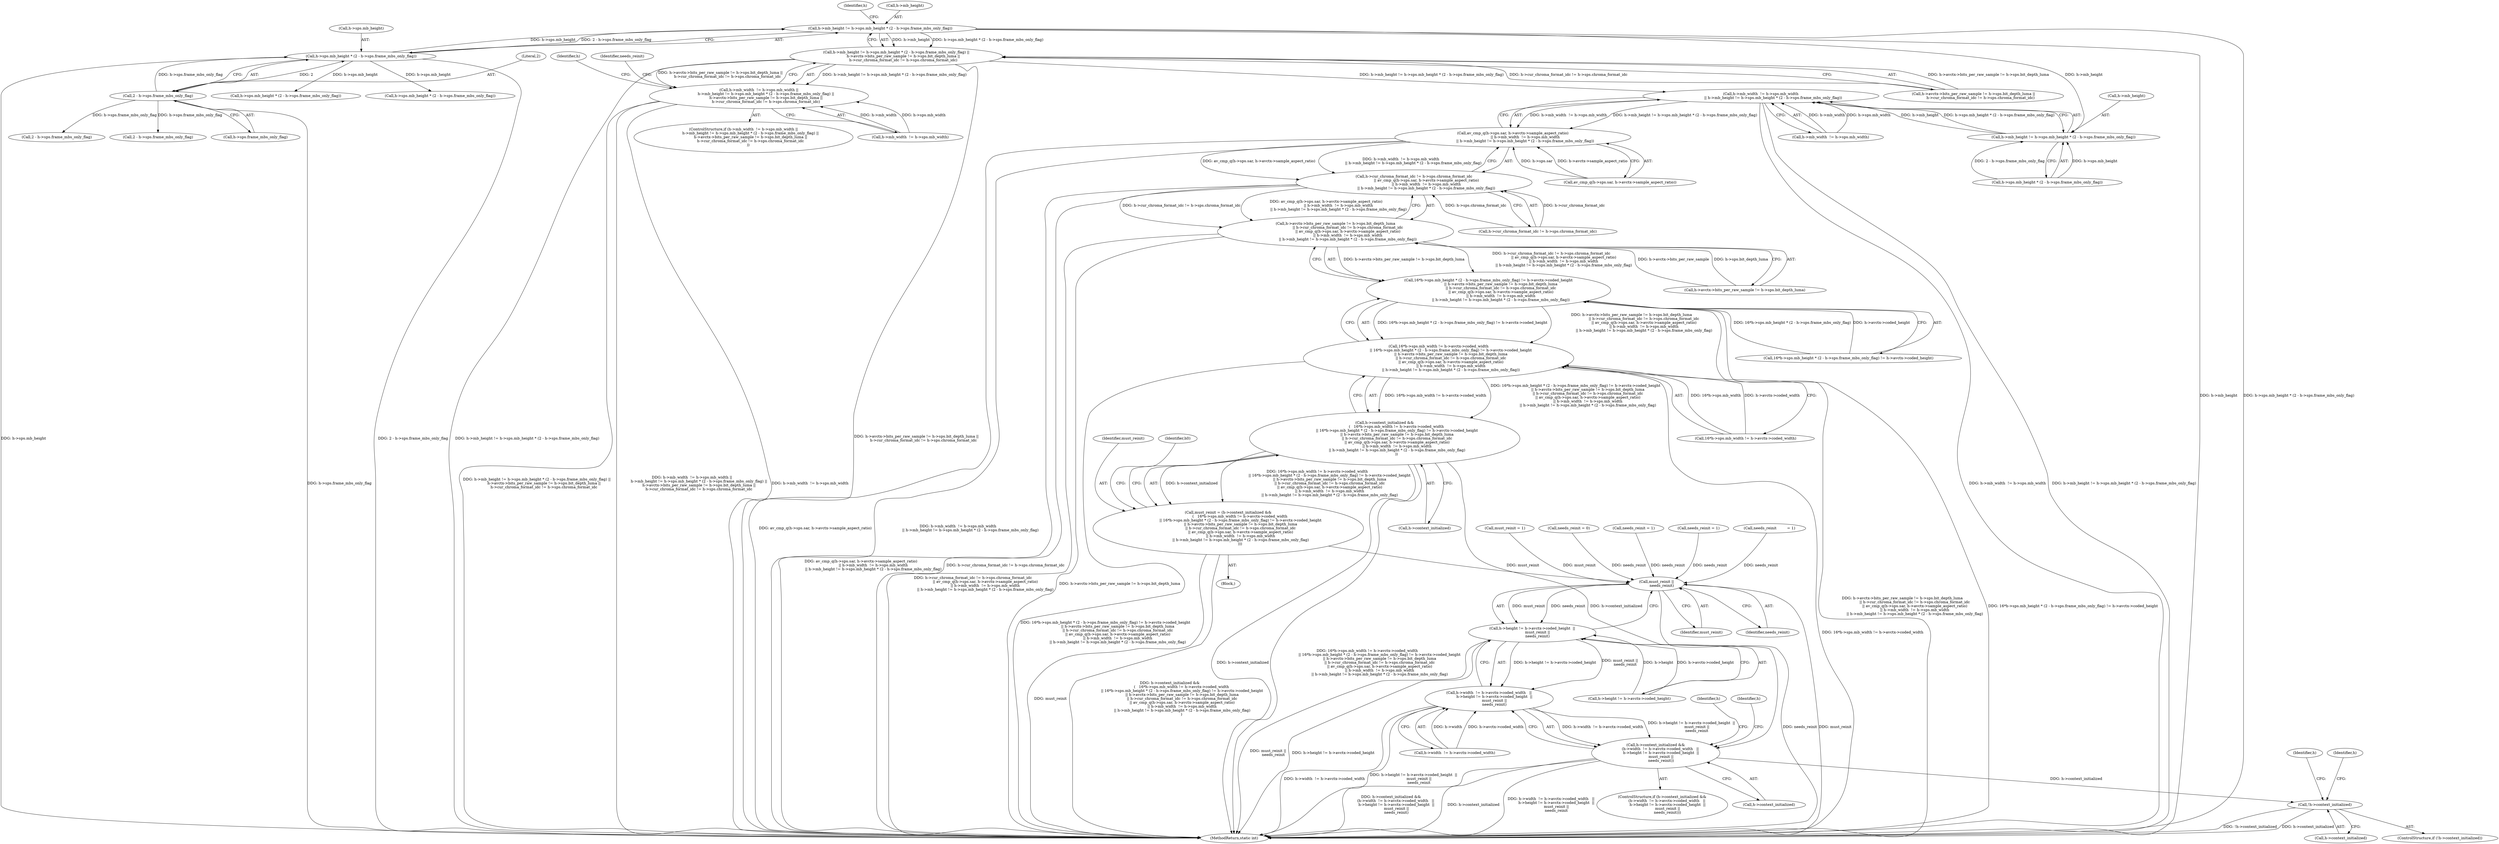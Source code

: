 digraph "0_FFmpeg_29ffeef5e73b8f41ff3a3f2242d356759c66f91f@pointer" {
"1000408" [label="(Call,h->mb_height != h->sps.mb_height * (2 - h->sps.frame_mbs_only_flag))"];
"1000412" [label="(Call,h->sps.mb_height * (2 - h->sps.frame_mbs_only_flag))"];
"1000418" [label="(Call,2 - h->sps.frame_mbs_only_flag)"];
"1000407" [label="(Call,h->mb_height != h->sps.mb_height * (2 - h->sps.frame_mbs_only_flag) ||\n            h->avctx->bits_per_raw_sample != h->sps.bit_depth_luma ||\n            h->cur_chroma_format_idc != h->sps.chroma_format_idc)"];
"1000397" [label="(Call,h->mb_width  != h->sps.mb_width ||\n            h->mb_height != h->sps.mb_height * (2 - h->sps.frame_mbs_only_flag) ||\n            h->avctx->bits_per_raw_sample != h->sps.bit_depth_luma ||\n            h->cur_chroma_format_idc != h->sps.chroma_format_idc)"];
"1000609" [label="(Call,h->mb_width  != h->sps.mb_width\n                     || h->mb_height != h->sps.mb_height * (2 - h->sps.frame_mbs_only_flag))"];
"1000597" [label="(Call,av_cmp_q(h->sps.sar, h->avctx->sample_aspect_ratio)\n                     || h->mb_width  != h->sps.mb_width\n                     || h->mb_height != h->sps.mb_height * (2 - h->sps.frame_mbs_only_flag))"];
"1000587" [label="(Call,h->cur_chroma_format_idc != h->sps.chroma_format_idc\n                     || av_cmp_q(h->sps.sar, h->avctx->sample_aspect_ratio)\n                     || h->mb_width  != h->sps.mb_width\n                     || h->mb_height != h->sps.mb_height * (2 - h->sps.frame_mbs_only_flag))"];
"1000575" [label="(Call,h->avctx->bits_per_raw_sample != h->sps.bit_depth_luma\n                     || h->cur_chroma_format_idc != h->sps.chroma_format_idc\n                     || av_cmp_q(h->sps.sar, h->avctx->sample_aspect_ratio)\n                     || h->mb_width  != h->sps.mb_width\n                     || h->mb_height != h->sps.mb_height * (2 - h->sps.frame_mbs_only_flag))"];
"1000553" [label="(Call,16*h->sps.mb_height * (2 - h->sps.frame_mbs_only_flag) != h->avctx->coded_height\n                     || h->avctx->bits_per_raw_sample != h->sps.bit_depth_luma\n                     || h->cur_chroma_format_idc != h->sps.chroma_format_idc\n                     || av_cmp_q(h->sps.sar, h->avctx->sample_aspect_ratio)\n                     || h->mb_width  != h->sps.mb_width\n                     || h->mb_height != h->sps.mb_height * (2 - h->sps.frame_mbs_only_flag))"];
"1000539" [label="(Call,16*h->sps.mb_width != h->avctx->coded_width\n                     || 16*h->sps.mb_height * (2 - h->sps.frame_mbs_only_flag) != h->avctx->coded_height\n                     || h->avctx->bits_per_raw_sample != h->sps.bit_depth_luma\n                     || h->cur_chroma_format_idc != h->sps.chroma_format_idc\n                     || av_cmp_q(h->sps.sar, h->avctx->sample_aspect_ratio)\n                     || h->mb_width  != h->sps.mb_width\n                     || h->mb_height != h->sps.mb_height * (2 - h->sps.frame_mbs_only_flag))"];
"1000535" [label="(Call,h->context_initialized &&\n                    (   16*h->sps.mb_width != h->avctx->coded_width\n                     || 16*h->sps.mb_height * (2 - h->sps.frame_mbs_only_flag) != h->avctx->coded_height\n                     || h->avctx->bits_per_raw_sample != h->sps.bit_depth_luma\n                     || h->cur_chroma_format_idc != h->sps.chroma_format_idc\n                     || av_cmp_q(h->sps.sar, h->avctx->sample_aspect_ratio)\n                     || h->mb_width  != h->sps.mb_width\n                     || h->mb_height != h->sps.mb_height * (2 - h->sps.frame_mbs_only_flag)\n                    ))"];
"1000533" [label="(Call,must_reinit = (h->context_initialized &&\n                    (   16*h->sps.mb_width != h->avctx->coded_width\n                     || 16*h->sps.mb_height * (2 - h->sps.frame_mbs_only_flag) != h->avctx->coded_height\n                     || h->avctx->bits_per_raw_sample != h->sps.bit_depth_luma\n                     || h->cur_chroma_format_idc != h->sps.chroma_format_idc\n                     || av_cmp_q(h->sps.sar, h->avctx->sample_aspect_ratio)\n                     || h->mb_width  != h->sps.mb_width\n                     || h->mb_height != h->sps.mb_height * (2 - h->sps.frame_mbs_only_flag)\n                    )))"];
"1000846" [label="(Call,must_reinit ||\n         needs_reinit)"];
"1000836" [label="(Call,h->height != h->avctx->coded_height  ||\n         must_reinit ||\n         needs_reinit)"];
"1000826" [label="(Call,h->width  != h->avctx->coded_width   ||\n         h->height != h->avctx->coded_height  ||\n         must_reinit ||\n         needs_reinit)"];
"1000822" [label="(Call,h->context_initialized &&\n        (h->width  != h->avctx->coded_width   ||\n         h->height != h->avctx->coded_height  ||\n         must_reinit ||\n         needs_reinit))"];
"1000923" [label="(Call,!h->context_initialized)"];
"1000619" [label="(Call,h->mb_height != h->sps.mb_height * (2 - h->sps.frame_mbs_only_flag))"];
"1000837" [label="(Call,h->height != h->avctx->coded_height)"];
"1000397" [label="(Call,h->mb_width  != h->sps.mb_width ||\n            h->mb_height != h->sps.mb_height * (2 - h->sps.frame_mbs_only_flag) ||\n            h->avctx->bits_per_raw_sample != h->sps.bit_depth_luma ||\n            h->cur_chroma_format_idc != h->sps.chroma_format_idc)"];
"1000587" [label="(Call,h->cur_chroma_format_idc != h->sps.chroma_format_idc\n                     || av_cmp_q(h->sps.sar, h->avctx->sample_aspect_ratio)\n                     || h->mb_width  != h->sps.mb_width\n                     || h->mb_height != h->sps.mb_height * (2 - h->sps.frame_mbs_only_flag))"];
"1000623" [label="(Call,h->sps.mb_height * (2 - h->sps.frame_mbs_only_flag))"];
"1000597" [label="(Call,av_cmp_q(h->sps.sar, h->avctx->sample_aspect_ratio)\n                     || h->mb_width  != h->sps.mb_width\n                     || h->mb_height != h->sps.mb_height * (2 - h->sps.frame_mbs_only_flag))"];
"1000553" [label="(Call,16*h->sps.mb_height * (2 - h->sps.frame_mbs_only_flag) != h->avctx->coded_height\n                     || h->avctx->bits_per_raw_sample != h->sps.bit_depth_luma\n                     || h->cur_chroma_format_idc != h->sps.chroma_format_idc\n                     || av_cmp_q(h->sps.sar, h->avctx->sample_aspect_ratio)\n                     || h->mb_width  != h->sps.mb_width\n                     || h->mb_height != h->sps.mb_height * (2 - h->sps.frame_mbs_only_flag))"];
"1000646" [label="(Call,must_reinit = 1)"];
"1000420" [label="(Call,h->sps.frame_mbs_only_flag)"];
"1000396" [label="(ControlStructure,if (h->mb_width  != h->sps.mb_width ||\n            h->mb_height != h->sps.mb_height * (2 - h->sps.frame_mbs_only_flag) ||\n            h->avctx->bits_per_raw_sample != h->sps.bit_depth_luma ||\n            h->cur_chroma_format_idc != h->sps.chroma_format_idc\n        ))"];
"1000827" [label="(Call,h->width  != h->avctx->coded_width)"];
"1003435" [label="(MethodReturn,static int)"];
"1000557" [label="(Call,h->sps.mb_height * (2 - h->sps.frame_mbs_only_flag))"];
"1000826" [label="(Call,h->width  != h->avctx->coded_width   ||\n         h->height != h->avctx->coded_height  ||\n         must_reinit ||\n         needs_reinit)"];
"1000662" [label="(Call,h->sps.mb_height * (2 - h->sps.frame_mbs_only_flag))"];
"1000620" [label="(Call,h->mb_height)"];
"1000407" [label="(Call,h->mb_height != h->sps.mb_height * (2 - h->sps.frame_mbs_only_flag) ||\n            h->avctx->bits_per_raw_sample != h->sps.bit_depth_luma ||\n            h->cur_chroma_format_idc != h->sps.chroma_format_idc)"];
"1000429" [label="(Identifier,h)"];
"1000425" [label="(Call,h->avctx->bits_per_raw_sample != h->sps.bit_depth_luma ||\n            h->cur_chroma_format_idc != h->sps.chroma_format_idc)"];
"1000554" [label="(Call,16*h->sps.mb_height * (2 - h->sps.frame_mbs_only_flag) != h->avctx->coded_height)"];
"1000536" [label="(Call,h->context_initialized)"];
"1000447" [label="(Identifier,needs_reinit)"];
"1000139" [label="(Call,needs_reinit = 0)"];
"1000821" [label="(ControlStructure,if (h->context_initialized &&\n        (h->width  != h->avctx->coded_width   ||\n         h->height != h->avctx->coded_height  ||\n         must_reinit ||\n         needs_reinit)))"];
"1000588" [label="(Call,h->cur_chroma_format_idc != h->sps.chroma_format_idc)"];
"1000836" [label="(Call,h->height != h->avctx->coded_height  ||\n         must_reinit ||\n         needs_reinit)"];
"1000610" [label="(Call,h->mb_width  != h->sps.mb_width)"];
"1000598" [label="(Call,av_cmp_q(h->sps.sar, h->avctx->sample_aspect_ratio))"];
"1000575" [label="(Call,h->avctx->bits_per_raw_sample != h->sps.bit_depth_luma\n                     || h->cur_chroma_format_idc != h->sps.chroma_format_idc\n                     || av_cmp_q(h->sps.sar, h->avctx->sample_aspect_ratio)\n                     || h->mb_width  != h->sps.mb_width\n                     || h->mb_height != h->sps.mb_height * (2 - h->sps.frame_mbs_only_flag))"];
"1000925" [label="(Identifier,h)"];
"1000922" [label="(ControlStructure,if (!h->context_initialized))"];
"1000619" [label="(Call,h->mb_height != h->sps.mb_height * (2 - h->sps.frame_mbs_only_flag))"];
"1000846" [label="(Call,must_reinit ||\n         needs_reinit)"];
"1000923" [label="(Call,!h->context_initialized)"];
"1000852" [label="(Identifier,h)"];
"1000563" [label="(Call,2 - h->sps.frame_mbs_only_flag)"];
"1000533" [label="(Call,must_reinit = (h->context_initialized &&\n                    (   16*h->sps.mb_width != h->avctx->coded_width\n                     || 16*h->sps.mb_height * (2 - h->sps.frame_mbs_only_flag) != h->avctx->coded_height\n                     || h->avctx->bits_per_raw_sample != h->sps.bit_depth_luma\n                     || h->cur_chroma_format_idc != h->sps.chroma_format_idc\n                     || av_cmp_q(h->sps.sar, h->avctx->sample_aspect_ratio)\n                     || h->mb_width  != h->sps.mb_width\n                     || h->mb_height != h->sps.mb_height * (2 - h->sps.frame_mbs_only_flag)\n                    )))"];
"1000413" [label="(Call,h->sps.mb_height)"];
"1000127" [label="(Block,)"];
"1000576" [label="(Call,h->avctx->bits_per_raw_sample != h->sps.bit_depth_luma)"];
"1000668" [label="(Call,2 - h->sps.frame_mbs_only_flag)"];
"1000785" [label="(Call,needs_reinit = 1)"];
"1000540" [label="(Call,16*h->sps.mb_width != h->avctx->coded_width)"];
"1000534" [label="(Identifier,must_reinit)"];
"1000609" [label="(Call,h->mb_width  != h->sps.mb_width\n                     || h->mb_height != h->sps.mb_height * (2 - h->sps.frame_mbs_only_flag))"];
"1000412" [label="(Call,h->sps.mb_height * (2 - h->sps.frame_mbs_only_flag))"];
"1000418" [label="(Call,2 - h->sps.frame_mbs_only_flag)"];
"1000539" [label="(Call,16*h->sps.mb_width != h->avctx->coded_width\n                     || 16*h->sps.mb_height * (2 - h->sps.frame_mbs_only_flag) != h->avctx->coded_height\n                     || h->avctx->bits_per_raw_sample != h->sps.bit_depth_luma\n                     || h->cur_chroma_format_idc != h->sps.chroma_format_idc\n                     || av_cmp_q(h->sps.sar, h->avctx->sample_aspect_ratio)\n                     || h->mb_width  != h->sps.mb_width\n                     || h->mb_height != h->sps.mb_height * (2 - h->sps.frame_mbs_only_flag))"];
"1000848" [label="(Identifier,needs_reinit)"];
"1000446" [label="(Call,needs_reinit = 1)"];
"1000419" [label="(Literal,2)"];
"1000408" [label="(Call,h->mb_height != h->sps.mb_height * (2 - h->sps.frame_mbs_only_flag))"];
"1000535" [label="(Call,h->context_initialized &&\n                    (   16*h->sps.mb_width != h->avctx->coded_width\n                     || 16*h->sps.mb_height * (2 - h->sps.frame_mbs_only_flag) != h->avctx->coded_height\n                     || h->avctx->bits_per_raw_sample != h->sps.bit_depth_luma\n                     || h->cur_chroma_format_idc != h->sps.chroma_format_idc\n                     || av_cmp_q(h->sps.sar, h->avctx->sample_aspect_ratio)\n                     || h->mb_width  != h->sps.mb_width\n                     || h->mb_height != h->sps.mb_height * (2 - h->sps.frame_mbs_only_flag)\n                    ))"];
"1000823" [label="(Call,h->context_initialized)"];
"1000924" [label="(Call,h->context_initialized)"];
"1000978" [label="(Identifier,h)"];
"1000409" [label="(Call,h->mb_height)"];
"1000453" [label="(Identifier,h)"];
"1000930" [label="(Identifier,h)"];
"1000398" [label="(Call,h->mb_width  != h->sps.mb_width)"];
"1000488" [label="(Call,needs_reinit         = 1)"];
"1000640" [label="(Identifier,h0)"];
"1000822" [label="(Call,h->context_initialized &&\n        (h->width  != h->avctx->coded_width   ||\n         h->height != h->avctx->coded_height  ||\n         must_reinit ||\n         needs_reinit))"];
"1000847" [label="(Identifier,must_reinit)"];
"1000408" -> "1000407"  [label="AST: "];
"1000408" -> "1000412"  [label="CFG: "];
"1000409" -> "1000408"  [label="AST: "];
"1000412" -> "1000408"  [label="AST: "];
"1000429" -> "1000408"  [label="CFG: "];
"1000407" -> "1000408"  [label="CFG: "];
"1000408" -> "1003435"  [label="DDG: h->mb_height"];
"1000408" -> "1003435"  [label="DDG: h->sps.mb_height * (2 - h->sps.frame_mbs_only_flag)"];
"1000408" -> "1000407"  [label="DDG: h->mb_height"];
"1000408" -> "1000407"  [label="DDG: h->sps.mb_height * (2 - h->sps.frame_mbs_only_flag)"];
"1000412" -> "1000408"  [label="DDG: h->sps.mb_height"];
"1000412" -> "1000408"  [label="DDG: 2 - h->sps.frame_mbs_only_flag"];
"1000408" -> "1000619"  [label="DDG: h->mb_height"];
"1000412" -> "1000418"  [label="CFG: "];
"1000413" -> "1000412"  [label="AST: "];
"1000418" -> "1000412"  [label="AST: "];
"1000412" -> "1003435"  [label="DDG: h->sps.mb_height"];
"1000412" -> "1003435"  [label="DDG: 2 - h->sps.frame_mbs_only_flag"];
"1000418" -> "1000412"  [label="DDG: 2"];
"1000418" -> "1000412"  [label="DDG: h->sps.frame_mbs_only_flag"];
"1000412" -> "1000557"  [label="DDG: h->sps.mb_height"];
"1000412" -> "1000662"  [label="DDG: h->sps.mb_height"];
"1000418" -> "1000420"  [label="CFG: "];
"1000419" -> "1000418"  [label="AST: "];
"1000420" -> "1000418"  [label="AST: "];
"1000418" -> "1003435"  [label="DDG: h->sps.frame_mbs_only_flag"];
"1000418" -> "1000563"  [label="DDG: h->sps.frame_mbs_only_flag"];
"1000418" -> "1000668"  [label="DDG: h->sps.frame_mbs_only_flag"];
"1000407" -> "1000397"  [label="AST: "];
"1000407" -> "1000425"  [label="CFG: "];
"1000425" -> "1000407"  [label="AST: "];
"1000397" -> "1000407"  [label="CFG: "];
"1000407" -> "1003435"  [label="DDG: h->mb_height != h->sps.mb_height * (2 - h->sps.frame_mbs_only_flag)"];
"1000407" -> "1003435"  [label="DDG: h->avctx->bits_per_raw_sample != h->sps.bit_depth_luma ||\n            h->cur_chroma_format_idc != h->sps.chroma_format_idc"];
"1000407" -> "1000397"  [label="DDG: h->mb_height != h->sps.mb_height * (2 - h->sps.frame_mbs_only_flag)"];
"1000407" -> "1000397"  [label="DDG: h->avctx->bits_per_raw_sample != h->sps.bit_depth_luma ||\n            h->cur_chroma_format_idc != h->sps.chroma_format_idc"];
"1000425" -> "1000407"  [label="DDG: h->avctx->bits_per_raw_sample != h->sps.bit_depth_luma"];
"1000425" -> "1000407"  [label="DDG: h->cur_chroma_format_idc != h->sps.chroma_format_idc"];
"1000407" -> "1000609"  [label="DDG: h->mb_height != h->sps.mb_height * (2 - h->sps.frame_mbs_only_flag)"];
"1000397" -> "1000396"  [label="AST: "];
"1000397" -> "1000398"  [label="CFG: "];
"1000398" -> "1000397"  [label="AST: "];
"1000447" -> "1000397"  [label="CFG: "];
"1000453" -> "1000397"  [label="CFG: "];
"1000397" -> "1003435"  [label="DDG: h->mb_width  != h->sps.mb_width ||\n            h->mb_height != h->sps.mb_height * (2 - h->sps.frame_mbs_only_flag) ||\n            h->avctx->bits_per_raw_sample != h->sps.bit_depth_luma ||\n            h->cur_chroma_format_idc != h->sps.chroma_format_idc"];
"1000397" -> "1003435"  [label="DDG: h->mb_width  != h->sps.mb_width"];
"1000397" -> "1003435"  [label="DDG: h->mb_height != h->sps.mb_height * (2 - h->sps.frame_mbs_only_flag) ||\n            h->avctx->bits_per_raw_sample != h->sps.bit_depth_luma ||\n            h->cur_chroma_format_idc != h->sps.chroma_format_idc"];
"1000398" -> "1000397"  [label="DDG: h->mb_width"];
"1000398" -> "1000397"  [label="DDG: h->sps.mb_width"];
"1000609" -> "1000597"  [label="AST: "];
"1000609" -> "1000610"  [label="CFG: "];
"1000609" -> "1000619"  [label="CFG: "];
"1000610" -> "1000609"  [label="AST: "];
"1000619" -> "1000609"  [label="AST: "];
"1000597" -> "1000609"  [label="CFG: "];
"1000609" -> "1003435"  [label="DDG: h->mb_width  != h->sps.mb_width"];
"1000609" -> "1003435"  [label="DDG: h->mb_height != h->sps.mb_height * (2 - h->sps.frame_mbs_only_flag)"];
"1000609" -> "1000597"  [label="DDG: h->mb_width  != h->sps.mb_width"];
"1000609" -> "1000597"  [label="DDG: h->mb_height != h->sps.mb_height * (2 - h->sps.frame_mbs_only_flag)"];
"1000610" -> "1000609"  [label="DDG: h->mb_width"];
"1000610" -> "1000609"  [label="DDG: h->sps.mb_width"];
"1000619" -> "1000609"  [label="DDG: h->mb_height"];
"1000619" -> "1000609"  [label="DDG: h->sps.mb_height * (2 - h->sps.frame_mbs_only_flag)"];
"1000597" -> "1000587"  [label="AST: "];
"1000597" -> "1000598"  [label="CFG: "];
"1000598" -> "1000597"  [label="AST: "];
"1000587" -> "1000597"  [label="CFG: "];
"1000597" -> "1003435"  [label="DDG: av_cmp_q(h->sps.sar, h->avctx->sample_aspect_ratio)"];
"1000597" -> "1003435"  [label="DDG: h->mb_width  != h->sps.mb_width\n                     || h->mb_height != h->sps.mb_height * (2 - h->sps.frame_mbs_only_flag)"];
"1000597" -> "1000587"  [label="DDG: av_cmp_q(h->sps.sar, h->avctx->sample_aspect_ratio)"];
"1000597" -> "1000587"  [label="DDG: h->mb_width  != h->sps.mb_width\n                     || h->mb_height != h->sps.mb_height * (2 - h->sps.frame_mbs_only_flag)"];
"1000598" -> "1000597"  [label="DDG: h->sps.sar"];
"1000598" -> "1000597"  [label="DDG: h->avctx->sample_aspect_ratio"];
"1000587" -> "1000575"  [label="AST: "];
"1000587" -> "1000588"  [label="CFG: "];
"1000588" -> "1000587"  [label="AST: "];
"1000575" -> "1000587"  [label="CFG: "];
"1000587" -> "1003435"  [label="DDG: av_cmp_q(h->sps.sar, h->avctx->sample_aspect_ratio)\n                     || h->mb_width  != h->sps.mb_width\n                     || h->mb_height != h->sps.mb_height * (2 - h->sps.frame_mbs_only_flag)"];
"1000587" -> "1003435"  [label="DDG: h->cur_chroma_format_idc != h->sps.chroma_format_idc"];
"1000587" -> "1000575"  [label="DDG: h->cur_chroma_format_idc != h->sps.chroma_format_idc"];
"1000587" -> "1000575"  [label="DDG: av_cmp_q(h->sps.sar, h->avctx->sample_aspect_ratio)\n                     || h->mb_width  != h->sps.mb_width\n                     || h->mb_height != h->sps.mb_height * (2 - h->sps.frame_mbs_only_flag)"];
"1000588" -> "1000587"  [label="DDG: h->cur_chroma_format_idc"];
"1000588" -> "1000587"  [label="DDG: h->sps.chroma_format_idc"];
"1000575" -> "1000553"  [label="AST: "];
"1000575" -> "1000576"  [label="CFG: "];
"1000576" -> "1000575"  [label="AST: "];
"1000553" -> "1000575"  [label="CFG: "];
"1000575" -> "1003435"  [label="DDG: h->cur_chroma_format_idc != h->sps.chroma_format_idc\n                     || av_cmp_q(h->sps.sar, h->avctx->sample_aspect_ratio)\n                     || h->mb_width  != h->sps.mb_width\n                     || h->mb_height != h->sps.mb_height * (2 - h->sps.frame_mbs_only_flag)"];
"1000575" -> "1003435"  [label="DDG: h->avctx->bits_per_raw_sample != h->sps.bit_depth_luma"];
"1000575" -> "1000553"  [label="DDG: h->avctx->bits_per_raw_sample != h->sps.bit_depth_luma"];
"1000575" -> "1000553"  [label="DDG: h->cur_chroma_format_idc != h->sps.chroma_format_idc\n                     || av_cmp_q(h->sps.sar, h->avctx->sample_aspect_ratio)\n                     || h->mb_width  != h->sps.mb_width\n                     || h->mb_height != h->sps.mb_height * (2 - h->sps.frame_mbs_only_flag)"];
"1000576" -> "1000575"  [label="DDG: h->avctx->bits_per_raw_sample"];
"1000576" -> "1000575"  [label="DDG: h->sps.bit_depth_luma"];
"1000553" -> "1000539"  [label="AST: "];
"1000553" -> "1000554"  [label="CFG: "];
"1000554" -> "1000553"  [label="AST: "];
"1000539" -> "1000553"  [label="CFG: "];
"1000553" -> "1003435"  [label="DDG: h->avctx->bits_per_raw_sample != h->sps.bit_depth_luma\n                     || h->cur_chroma_format_idc != h->sps.chroma_format_idc\n                     || av_cmp_q(h->sps.sar, h->avctx->sample_aspect_ratio)\n                     || h->mb_width  != h->sps.mb_width\n                     || h->mb_height != h->sps.mb_height * (2 - h->sps.frame_mbs_only_flag)"];
"1000553" -> "1003435"  [label="DDG: 16*h->sps.mb_height * (2 - h->sps.frame_mbs_only_flag) != h->avctx->coded_height"];
"1000553" -> "1000539"  [label="DDG: 16*h->sps.mb_height * (2 - h->sps.frame_mbs_only_flag) != h->avctx->coded_height"];
"1000553" -> "1000539"  [label="DDG: h->avctx->bits_per_raw_sample != h->sps.bit_depth_luma\n                     || h->cur_chroma_format_idc != h->sps.chroma_format_idc\n                     || av_cmp_q(h->sps.sar, h->avctx->sample_aspect_ratio)\n                     || h->mb_width  != h->sps.mb_width\n                     || h->mb_height != h->sps.mb_height * (2 - h->sps.frame_mbs_only_flag)"];
"1000554" -> "1000553"  [label="DDG: 16*h->sps.mb_height * (2 - h->sps.frame_mbs_only_flag)"];
"1000554" -> "1000553"  [label="DDG: h->avctx->coded_height"];
"1000539" -> "1000535"  [label="AST: "];
"1000539" -> "1000540"  [label="CFG: "];
"1000540" -> "1000539"  [label="AST: "];
"1000535" -> "1000539"  [label="CFG: "];
"1000539" -> "1003435"  [label="DDG: 16*h->sps.mb_width != h->avctx->coded_width"];
"1000539" -> "1003435"  [label="DDG: 16*h->sps.mb_height * (2 - h->sps.frame_mbs_only_flag) != h->avctx->coded_height\n                     || h->avctx->bits_per_raw_sample != h->sps.bit_depth_luma\n                     || h->cur_chroma_format_idc != h->sps.chroma_format_idc\n                     || av_cmp_q(h->sps.sar, h->avctx->sample_aspect_ratio)\n                     || h->mb_width  != h->sps.mb_width\n                     || h->mb_height != h->sps.mb_height * (2 - h->sps.frame_mbs_only_flag)"];
"1000539" -> "1000535"  [label="DDG: 16*h->sps.mb_width != h->avctx->coded_width"];
"1000539" -> "1000535"  [label="DDG: 16*h->sps.mb_height * (2 - h->sps.frame_mbs_only_flag) != h->avctx->coded_height\n                     || h->avctx->bits_per_raw_sample != h->sps.bit_depth_luma\n                     || h->cur_chroma_format_idc != h->sps.chroma_format_idc\n                     || av_cmp_q(h->sps.sar, h->avctx->sample_aspect_ratio)\n                     || h->mb_width  != h->sps.mb_width\n                     || h->mb_height != h->sps.mb_height * (2 - h->sps.frame_mbs_only_flag)"];
"1000540" -> "1000539"  [label="DDG: 16*h->sps.mb_width"];
"1000540" -> "1000539"  [label="DDG: h->avctx->coded_width"];
"1000535" -> "1000533"  [label="AST: "];
"1000535" -> "1000536"  [label="CFG: "];
"1000536" -> "1000535"  [label="AST: "];
"1000533" -> "1000535"  [label="CFG: "];
"1000535" -> "1003435"  [label="DDG: h->context_initialized"];
"1000535" -> "1003435"  [label="DDG: 16*h->sps.mb_width != h->avctx->coded_width\n                     || 16*h->sps.mb_height * (2 - h->sps.frame_mbs_only_flag) != h->avctx->coded_height\n                     || h->avctx->bits_per_raw_sample != h->sps.bit_depth_luma\n                     || h->cur_chroma_format_idc != h->sps.chroma_format_idc\n                     || av_cmp_q(h->sps.sar, h->avctx->sample_aspect_ratio)\n                     || h->mb_width  != h->sps.mb_width\n                     || h->mb_height != h->sps.mb_height * (2 - h->sps.frame_mbs_only_flag)"];
"1000535" -> "1000533"  [label="DDG: h->context_initialized"];
"1000535" -> "1000533"  [label="DDG: 16*h->sps.mb_width != h->avctx->coded_width\n                     || 16*h->sps.mb_height * (2 - h->sps.frame_mbs_only_flag) != h->avctx->coded_height\n                     || h->avctx->bits_per_raw_sample != h->sps.bit_depth_luma\n                     || h->cur_chroma_format_idc != h->sps.chroma_format_idc\n                     || av_cmp_q(h->sps.sar, h->avctx->sample_aspect_ratio)\n                     || h->mb_width  != h->sps.mb_width\n                     || h->mb_height != h->sps.mb_height * (2 - h->sps.frame_mbs_only_flag)"];
"1000535" -> "1000822"  [label="DDG: h->context_initialized"];
"1000533" -> "1000127"  [label="AST: "];
"1000534" -> "1000533"  [label="AST: "];
"1000640" -> "1000533"  [label="CFG: "];
"1000533" -> "1003435"  [label="DDG: must_reinit"];
"1000533" -> "1003435"  [label="DDG: h->context_initialized &&\n                    (   16*h->sps.mb_width != h->avctx->coded_width\n                     || 16*h->sps.mb_height * (2 - h->sps.frame_mbs_only_flag) != h->avctx->coded_height\n                     || h->avctx->bits_per_raw_sample != h->sps.bit_depth_luma\n                     || h->cur_chroma_format_idc != h->sps.chroma_format_idc\n                     || av_cmp_q(h->sps.sar, h->avctx->sample_aspect_ratio)\n                     || h->mb_width  != h->sps.mb_width\n                     || h->mb_height != h->sps.mb_height * (2 - h->sps.frame_mbs_only_flag)\n                    )"];
"1000533" -> "1000846"  [label="DDG: must_reinit"];
"1000846" -> "1000836"  [label="AST: "];
"1000846" -> "1000847"  [label="CFG: "];
"1000846" -> "1000848"  [label="CFG: "];
"1000847" -> "1000846"  [label="AST: "];
"1000848" -> "1000846"  [label="AST: "];
"1000836" -> "1000846"  [label="CFG: "];
"1000846" -> "1003435"  [label="DDG: needs_reinit"];
"1000846" -> "1003435"  [label="DDG: must_reinit"];
"1000846" -> "1000836"  [label="DDG: must_reinit"];
"1000846" -> "1000836"  [label="DDG: needs_reinit"];
"1000646" -> "1000846"  [label="DDG: must_reinit"];
"1000488" -> "1000846"  [label="DDG: needs_reinit"];
"1000139" -> "1000846"  [label="DDG: needs_reinit"];
"1000785" -> "1000846"  [label="DDG: needs_reinit"];
"1000446" -> "1000846"  [label="DDG: needs_reinit"];
"1000836" -> "1000826"  [label="AST: "];
"1000836" -> "1000837"  [label="CFG: "];
"1000837" -> "1000836"  [label="AST: "];
"1000826" -> "1000836"  [label="CFG: "];
"1000836" -> "1003435"  [label="DDG: must_reinit ||\n         needs_reinit"];
"1000836" -> "1003435"  [label="DDG: h->height != h->avctx->coded_height"];
"1000836" -> "1000826"  [label="DDG: h->height != h->avctx->coded_height"];
"1000836" -> "1000826"  [label="DDG: must_reinit ||\n         needs_reinit"];
"1000837" -> "1000836"  [label="DDG: h->height"];
"1000837" -> "1000836"  [label="DDG: h->avctx->coded_height"];
"1000826" -> "1000822"  [label="AST: "];
"1000826" -> "1000827"  [label="CFG: "];
"1000827" -> "1000826"  [label="AST: "];
"1000822" -> "1000826"  [label="CFG: "];
"1000826" -> "1003435"  [label="DDG: h->width  != h->avctx->coded_width"];
"1000826" -> "1003435"  [label="DDG: h->height != h->avctx->coded_height  ||\n         must_reinit ||\n         needs_reinit"];
"1000826" -> "1000822"  [label="DDG: h->width  != h->avctx->coded_width"];
"1000826" -> "1000822"  [label="DDG: h->height != h->avctx->coded_height  ||\n         must_reinit ||\n         needs_reinit"];
"1000827" -> "1000826"  [label="DDG: h->width"];
"1000827" -> "1000826"  [label="DDG: h->avctx->coded_width"];
"1000822" -> "1000821"  [label="AST: "];
"1000822" -> "1000823"  [label="CFG: "];
"1000823" -> "1000822"  [label="AST: "];
"1000852" -> "1000822"  [label="CFG: "];
"1000925" -> "1000822"  [label="CFG: "];
"1000822" -> "1003435"  [label="DDG: h->context_initialized"];
"1000822" -> "1003435"  [label="DDG: h->width  != h->avctx->coded_width   ||\n         h->height != h->avctx->coded_height  ||\n         must_reinit ||\n         needs_reinit"];
"1000822" -> "1003435"  [label="DDG: h->context_initialized &&\n        (h->width  != h->avctx->coded_width   ||\n         h->height != h->avctx->coded_height  ||\n         must_reinit ||\n         needs_reinit)"];
"1000822" -> "1000923"  [label="DDG: h->context_initialized"];
"1000923" -> "1000922"  [label="AST: "];
"1000923" -> "1000924"  [label="CFG: "];
"1000924" -> "1000923"  [label="AST: "];
"1000930" -> "1000923"  [label="CFG: "];
"1000978" -> "1000923"  [label="CFG: "];
"1000923" -> "1003435"  [label="DDG: !h->context_initialized"];
"1000923" -> "1003435"  [label="DDG: h->context_initialized"];
"1000619" -> "1000623"  [label="CFG: "];
"1000620" -> "1000619"  [label="AST: "];
"1000623" -> "1000619"  [label="AST: "];
"1000623" -> "1000619"  [label="DDG: h->sps.mb_height"];
"1000623" -> "1000619"  [label="DDG: 2 - h->sps.frame_mbs_only_flag"];
}
